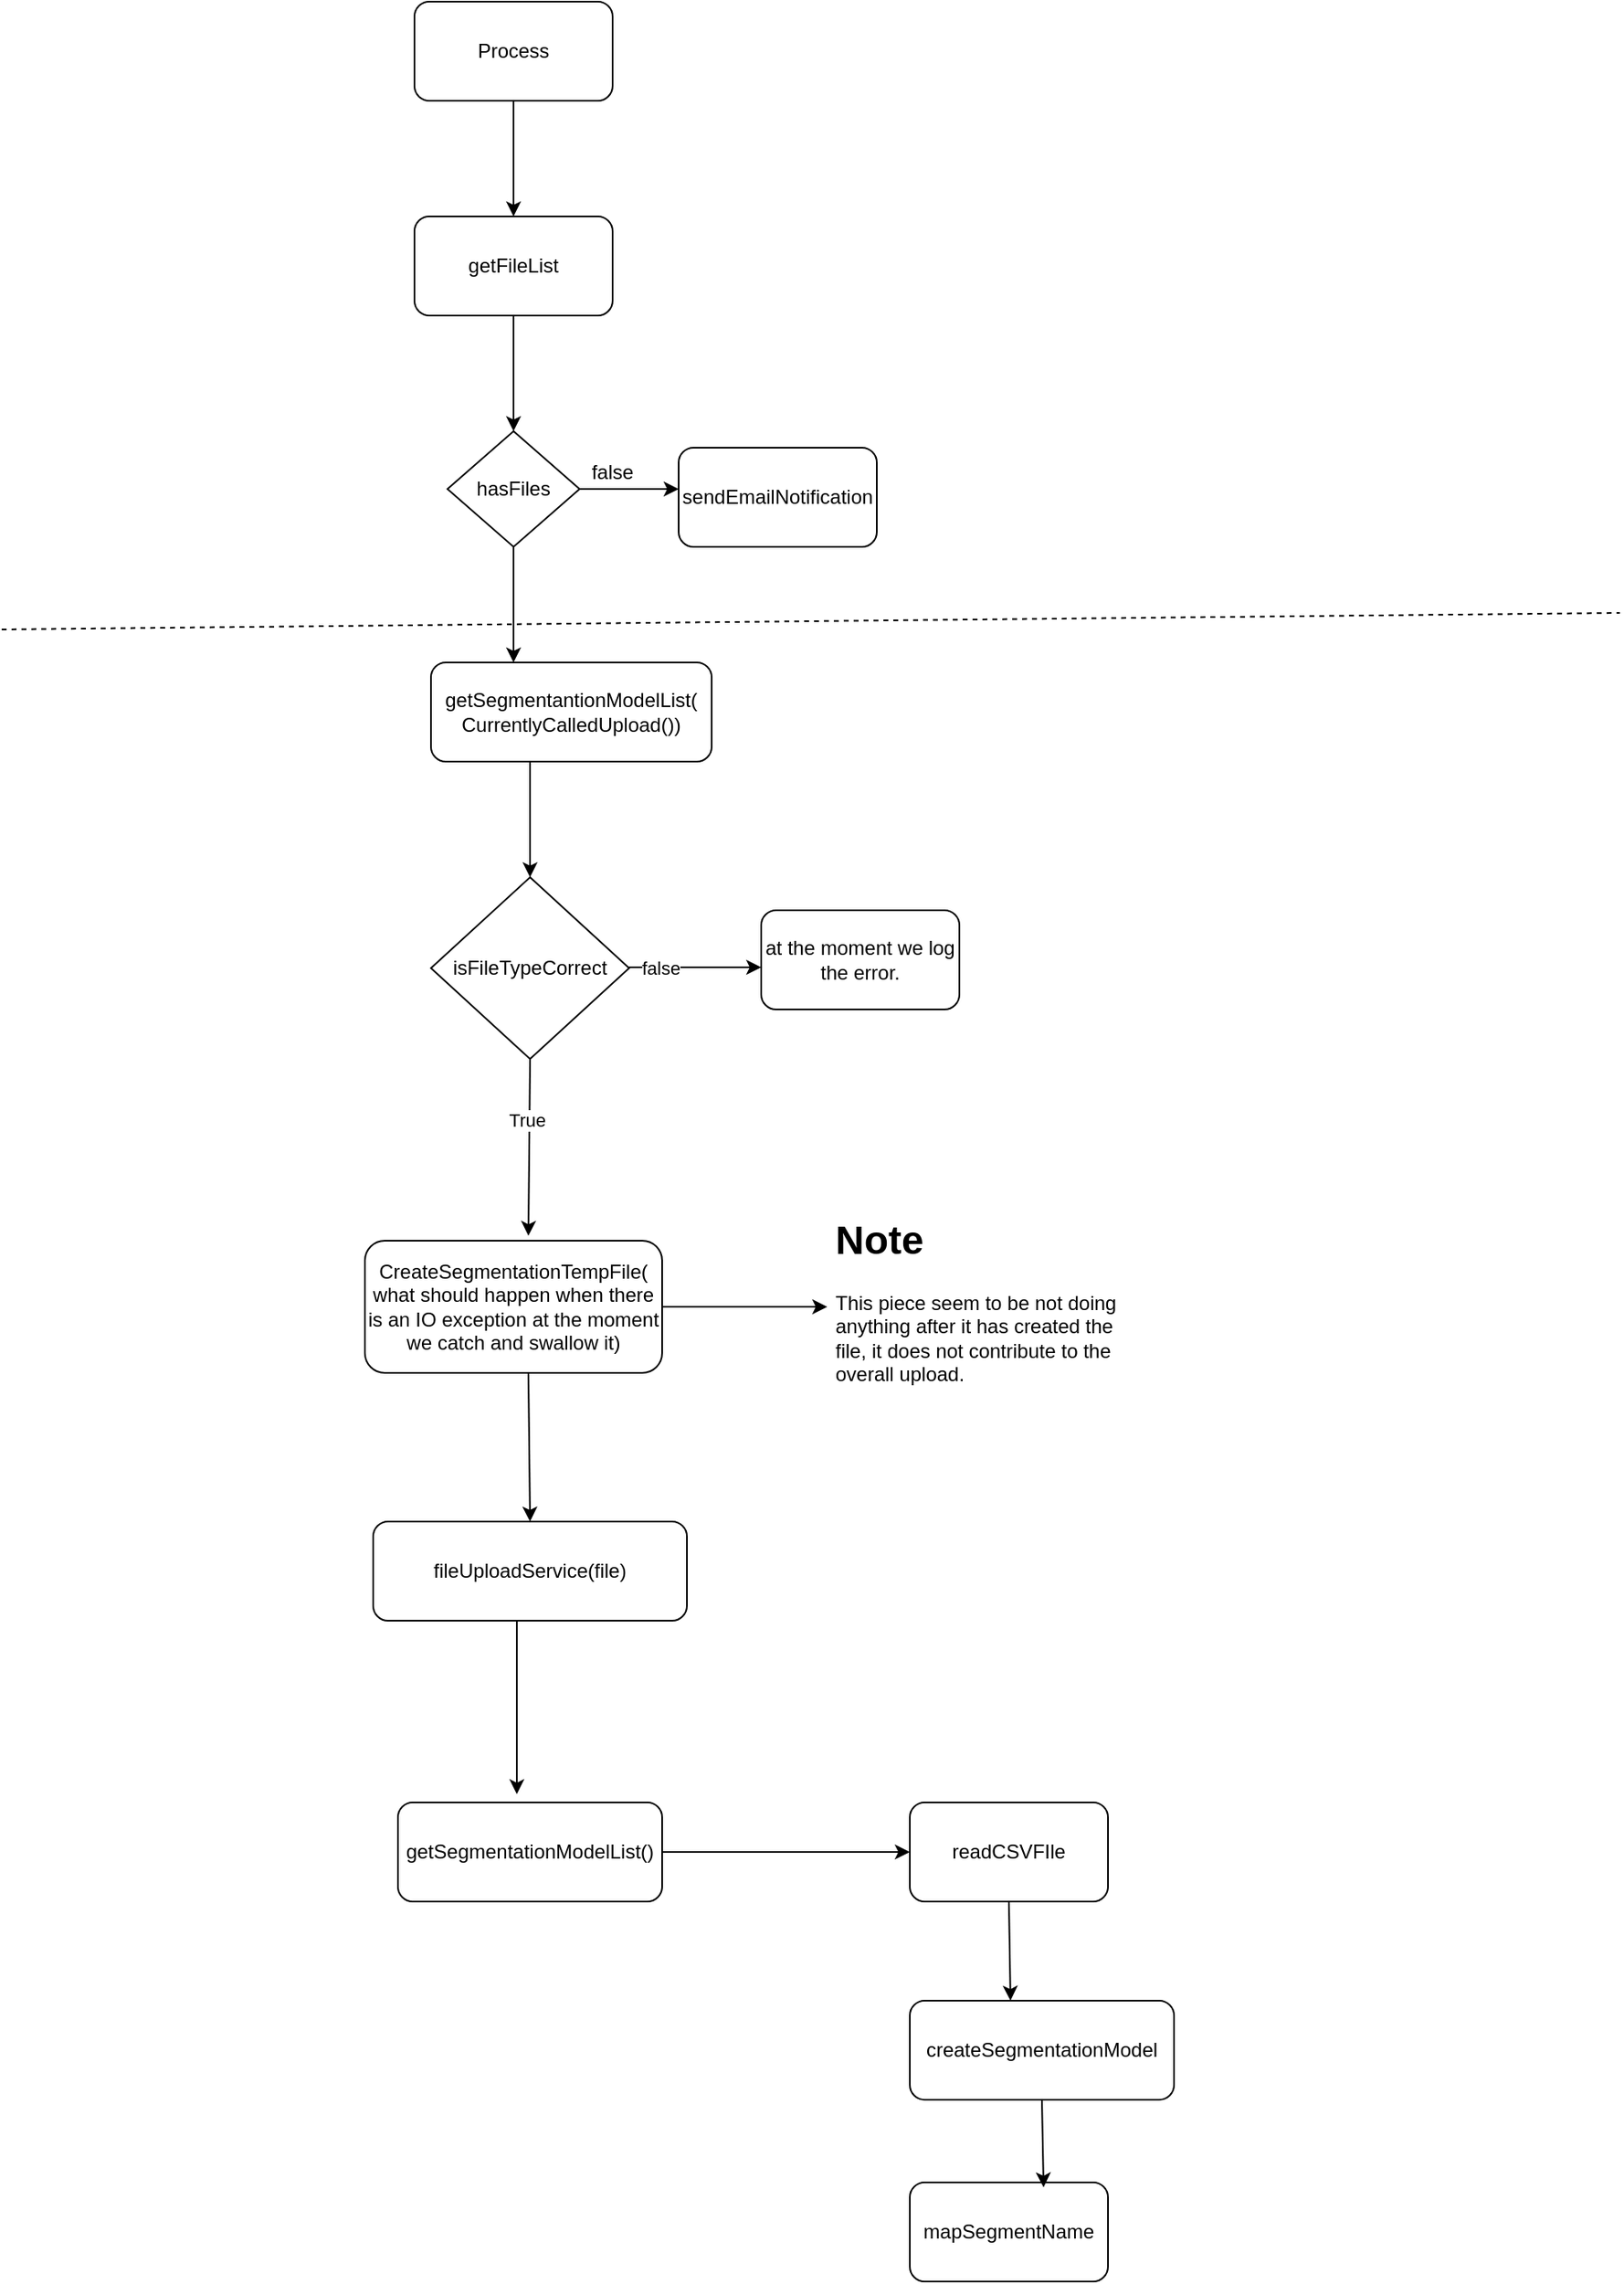 <mxfile version="21.2.9" type="github">
  <diagram name="Page-1" id="dsodPqXlh-mrKjubWUFY">
    <mxGraphModel dx="2814" dy="616" grid="1" gridSize="10" guides="1" tooltips="1" connect="1" arrows="1" fold="1" page="1" pageScale="1" pageWidth="850" pageHeight="1100" math="0" shadow="0">
      <root>
        <mxCell id="0" />
        <mxCell id="1" parent="0" />
        <mxCell id="Ccb0pgxuYhVRcibsod22-1" value="Process" style="rounded=1;whiteSpace=wrap;html=1;" vertex="1" parent="1">
          <mxGeometry x="-750" y="50" width="120" height="60" as="geometry" />
        </mxCell>
        <mxCell id="Ccb0pgxuYhVRcibsod22-3" value="getFileList" style="rounded=1;whiteSpace=wrap;html=1;" vertex="1" parent="1">
          <mxGeometry x="-750" y="180" width="120" height="60" as="geometry" />
        </mxCell>
        <mxCell id="Ccb0pgxuYhVRcibsod22-4" value="hasFiles" style="rhombus;whiteSpace=wrap;html=1;" vertex="1" parent="1">
          <mxGeometry x="-730" y="310" width="80" height="70" as="geometry" />
        </mxCell>
        <mxCell id="Ccb0pgxuYhVRcibsod22-5" value="" style="endArrow=classic;html=1;rounded=0;exitX=0.5;exitY=1;exitDx=0;exitDy=0;" edge="1" parent="1" source="Ccb0pgxuYhVRcibsod22-3" target="Ccb0pgxuYhVRcibsod22-4">
          <mxGeometry width="50" height="50" relative="1" as="geometry">
            <mxPoint y="340" as="sourcePoint" />
            <mxPoint x="50" y="290" as="targetPoint" />
          </mxGeometry>
        </mxCell>
        <mxCell id="Ccb0pgxuYhVRcibsod22-6" value="" style="endArrow=classic;html=1;rounded=0;exitX=0.5;exitY=1;exitDx=0;exitDy=0;" edge="1" parent="1" source="Ccb0pgxuYhVRcibsod22-1">
          <mxGeometry width="50" height="50" relative="1" as="geometry">
            <mxPoint x="-740" y="340" as="sourcePoint" />
            <mxPoint x="-690" y="180" as="targetPoint" />
          </mxGeometry>
        </mxCell>
        <mxCell id="Ccb0pgxuYhVRcibsod22-7" value="" style="endArrow=classic;html=1;rounded=0;exitX=1;exitY=0.5;exitDx=0;exitDy=0;" edge="1" parent="1" source="Ccb0pgxuYhVRcibsod22-4">
          <mxGeometry width="50" height="50" relative="1" as="geometry">
            <mxPoint x="-690" y="340" as="sourcePoint" />
            <mxPoint x="-590" y="345" as="targetPoint" />
          </mxGeometry>
        </mxCell>
        <mxCell id="Ccb0pgxuYhVRcibsod22-8" value="sendEmailNotification" style="rounded=1;whiteSpace=wrap;html=1;" vertex="1" parent="1">
          <mxGeometry x="-590" y="320" width="120" height="60" as="geometry" />
        </mxCell>
        <mxCell id="Ccb0pgxuYhVRcibsod22-10" value="false" style="text;html=1;strokeColor=none;fillColor=none;align=center;verticalAlign=middle;whiteSpace=wrap;rounded=0;" vertex="1" parent="1">
          <mxGeometry x="-660" y="320" width="60" height="30" as="geometry" />
        </mxCell>
        <mxCell id="Ccb0pgxuYhVRcibsod22-11" value="" style="endArrow=classic;html=1;rounded=0;exitX=0.5;exitY=1;exitDx=0;exitDy=0;" edge="1" parent="1" source="Ccb0pgxuYhVRcibsod22-4">
          <mxGeometry width="50" height="50" relative="1" as="geometry">
            <mxPoint x="-640" y="440" as="sourcePoint" />
            <mxPoint x="-690" y="450" as="targetPoint" />
          </mxGeometry>
        </mxCell>
        <mxCell id="Ccb0pgxuYhVRcibsod22-12" value="getSegmentantionModelList(&lt;br&gt;CurrentlyCalledUpload())" style="rounded=1;whiteSpace=wrap;html=1;" vertex="1" parent="1">
          <mxGeometry x="-740" y="450" width="170" height="60" as="geometry" />
        </mxCell>
        <mxCell id="Ccb0pgxuYhVRcibsod22-13" value="isFileTypeCorrect" style="rhombus;whiteSpace=wrap;html=1;" vertex="1" parent="1">
          <mxGeometry x="-740" y="580" width="120" height="110" as="geometry" />
        </mxCell>
        <mxCell id="Ccb0pgxuYhVRcibsod22-16" value="" style="endArrow=classic;html=1;rounded=0;entryX=0.5;entryY=0;entryDx=0;entryDy=0;exitX=0.353;exitY=1;exitDx=0;exitDy=0;exitPerimeter=0;" edge="1" parent="1" source="Ccb0pgxuYhVRcibsod22-12" target="Ccb0pgxuYhVRcibsod22-13">
          <mxGeometry width="50" height="50" relative="1" as="geometry">
            <mxPoint x="-680" y="530" as="sourcePoint" />
            <mxPoint x="-590" y="390" as="targetPoint" />
          </mxGeometry>
        </mxCell>
        <mxCell id="Ccb0pgxuYhVRcibsod22-17" value="" style="endArrow=classic;html=1;rounded=0;" edge="1" parent="1">
          <mxGeometry width="50" height="50" relative="1" as="geometry">
            <mxPoint x="-620" y="634.5" as="sourcePoint" />
            <mxPoint x="-540" y="634.5" as="targetPoint" />
          </mxGeometry>
        </mxCell>
        <mxCell id="Ccb0pgxuYhVRcibsod22-22" value="false" style="edgeLabel;html=1;align=center;verticalAlign=middle;resizable=0;points=[];" vertex="1" connectable="0" parent="Ccb0pgxuYhVRcibsod22-17">
          <mxGeometry x="-0.525" y="1" relative="1" as="geometry">
            <mxPoint y="1" as="offset" />
          </mxGeometry>
        </mxCell>
        <mxCell id="Ccb0pgxuYhVRcibsod22-18" value="at the moment we log the error." style="rounded=1;whiteSpace=wrap;html=1;" vertex="1" parent="1">
          <mxGeometry x="-540" y="600" width="120" height="60" as="geometry" />
        </mxCell>
        <mxCell id="Ccb0pgxuYhVRcibsod22-20" value="CreateSegmentationTempFile(&lt;br&gt;what should happen when there&lt;br&gt;is an IO exception at the moment we catch and swallow it)" style="rounded=1;whiteSpace=wrap;html=1;" vertex="1" parent="1">
          <mxGeometry x="-780" y="800" width="180" height="80" as="geometry" />
        </mxCell>
        <mxCell id="Ccb0pgxuYhVRcibsod22-23" value="" style="endArrow=classic;html=1;rounded=0;entryX=0.55;entryY=-0.037;entryDx=0;entryDy=0;exitX=0.5;exitY=1;exitDx=0;exitDy=0;entryPerimeter=0;" edge="1" parent="1" source="Ccb0pgxuYhVRcibsod22-13" target="Ccb0pgxuYhVRcibsod22-20">
          <mxGeometry width="50" height="50" relative="1" as="geometry">
            <mxPoint x="-690" y="630" as="sourcePoint" />
            <mxPoint x="-640" y="580" as="targetPoint" />
          </mxGeometry>
        </mxCell>
        <mxCell id="Ccb0pgxuYhVRcibsod22-27" value="True" style="edgeLabel;html=1;align=center;verticalAlign=middle;resizable=0;points=[];" vertex="1" connectable="0" parent="Ccb0pgxuYhVRcibsod22-23">
          <mxGeometry x="-0.308" y="-2" relative="1" as="geometry">
            <mxPoint as="offset" />
          </mxGeometry>
        </mxCell>
        <mxCell id="Ccb0pgxuYhVRcibsod22-25" value="&lt;h1&gt;Note&lt;/h1&gt;&lt;div&gt;This piece seem to be not doing anything after it has created the file, it does not contribute to the overall upload.&lt;/div&gt;" style="text;html=1;strokeColor=none;fillColor=none;spacing=5;spacingTop=-20;whiteSpace=wrap;overflow=hidden;rounded=0;" vertex="1" parent="1">
          <mxGeometry x="-500" y="780" width="180" height="120" as="geometry" />
        </mxCell>
        <mxCell id="Ccb0pgxuYhVRcibsod22-26" value="" style="endArrow=classic;html=1;rounded=0;exitX=1;exitY=0.5;exitDx=0;exitDy=0;entryX=0;entryY=0.5;entryDx=0;entryDy=0;" edge="1" parent="1" source="Ccb0pgxuYhVRcibsod22-20" target="Ccb0pgxuYhVRcibsod22-25">
          <mxGeometry width="50" height="50" relative="1" as="geometry">
            <mxPoint x="-280" y="790" as="sourcePoint" />
            <mxPoint x="-230" y="740" as="targetPoint" />
          </mxGeometry>
        </mxCell>
        <mxCell id="Ccb0pgxuYhVRcibsod22-28" value="fileUploadService(file)" style="rounded=1;whiteSpace=wrap;html=1;" vertex="1" parent="1">
          <mxGeometry x="-775" y="970" width="190" height="60" as="geometry" />
        </mxCell>
        <mxCell id="Ccb0pgxuYhVRcibsod22-29" value="" style="endArrow=classic;html=1;rounded=0;entryX=0.5;entryY=0;entryDx=0;entryDy=0;exitX=0.55;exitY=1;exitDx=0;exitDy=0;exitPerimeter=0;" edge="1" parent="1" source="Ccb0pgxuYhVRcibsod22-20" target="Ccb0pgxuYhVRcibsod22-28">
          <mxGeometry width="50" height="50" relative="1" as="geometry">
            <mxPoint x="-690" y="880" as="sourcePoint" />
            <mxPoint x="-640" y="830" as="targetPoint" />
          </mxGeometry>
        </mxCell>
        <mxCell id="Ccb0pgxuYhVRcibsod22-31" value="getSegmentationModelList()" style="rounded=1;whiteSpace=wrap;html=1;" vertex="1" parent="1">
          <mxGeometry x="-760" y="1140" width="160" height="60" as="geometry" />
        </mxCell>
        <mxCell id="Ccb0pgxuYhVRcibsod22-32" value="" style="endArrow=classic;html=1;rounded=0;exitX=0.458;exitY=1;exitDx=0;exitDy=0;entryX=0.45;entryY=-0.083;entryDx=0;entryDy=0;entryPerimeter=0;exitPerimeter=0;" edge="1" parent="1" source="Ccb0pgxuYhVRcibsod22-28" target="Ccb0pgxuYhVRcibsod22-31">
          <mxGeometry width="50" height="50" relative="1" as="geometry">
            <mxPoint x="-280" y="990" as="sourcePoint" />
            <mxPoint x="-230" y="940" as="targetPoint" />
          </mxGeometry>
        </mxCell>
        <mxCell id="Ccb0pgxuYhVRcibsod22-33" value="" style="endArrow=none;dashed=1;html=1;rounded=0;" edge="1" parent="1">
          <mxGeometry width="50" height="50" relative="1" as="geometry">
            <mxPoint x="-1000" y="430" as="sourcePoint" />
            <mxPoint x="-20" y="420" as="targetPoint" />
          </mxGeometry>
        </mxCell>
        <mxCell id="Ccb0pgxuYhVRcibsod22-34" value="readCSVFIle" style="rounded=1;whiteSpace=wrap;html=1;" vertex="1" parent="1">
          <mxGeometry x="-450" y="1140" width="120" height="60" as="geometry" />
        </mxCell>
        <mxCell id="Ccb0pgxuYhVRcibsod22-35" value="createSegmentationModel" style="rounded=1;whiteSpace=wrap;html=1;" vertex="1" parent="1">
          <mxGeometry x="-450" y="1260" width="160" height="60" as="geometry" />
        </mxCell>
        <mxCell id="Ccb0pgxuYhVRcibsod22-36" value="" style="endArrow=classic;html=1;rounded=0;entryX=0;entryY=0.5;entryDx=0;entryDy=0;exitX=1;exitY=0.5;exitDx=0;exitDy=0;" edge="1" parent="1" source="Ccb0pgxuYhVRcibsod22-31" target="Ccb0pgxuYhVRcibsod22-34">
          <mxGeometry width="50" height="50" relative="1" as="geometry">
            <mxPoint x="-310" y="1000" as="sourcePoint" />
            <mxPoint x="-260" y="950" as="targetPoint" />
          </mxGeometry>
        </mxCell>
        <mxCell id="Ccb0pgxuYhVRcibsod22-37" value="" style="endArrow=classic;html=1;rounded=0;exitX=0.5;exitY=1;exitDx=0;exitDy=0;entryX=0.381;entryY=0;entryDx=0;entryDy=0;entryPerimeter=0;" edge="1" parent="1" source="Ccb0pgxuYhVRcibsod22-34" target="Ccb0pgxuYhVRcibsod22-35">
          <mxGeometry width="50" height="50" relative="1" as="geometry">
            <mxPoint x="-460" y="990" as="sourcePoint" />
            <mxPoint x="-410" y="940" as="targetPoint" />
          </mxGeometry>
        </mxCell>
        <mxCell id="Ccb0pgxuYhVRcibsod22-38" value="mapSegmentName" style="rounded=1;whiteSpace=wrap;html=1;" vertex="1" parent="1">
          <mxGeometry x="-450" y="1370" width="120" height="60" as="geometry" />
        </mxCell>
        <mxCell id="Ccb0pgxuYhVRcibsod22-40" value="" style="endArrow=classic;html=1;rounded=0;exitX=0.5;exitY=1;exitDx=0;exitDy=0;entryX=0.675;entryY=0.05;entryDx=0;entryDy=0;entryPerimeter=0;" edge="1" parent="1" source="Ccb0pgxuYhVRcibsod22-35" target="Ccb0pgxuYhVRcibsod22-38">
          <mxGeometry width="50" height="50" relative="1" as="geometry">
            <mxPoint x="-460" y="1190" as="sourcePoint" />
            <mxPoint x="-410" y="1140" as="targetPoint" />
          </mxGeometry>
        </mxCell>
      </root>
    </mxGraphModel>
  </diagram>
</mxfile>

